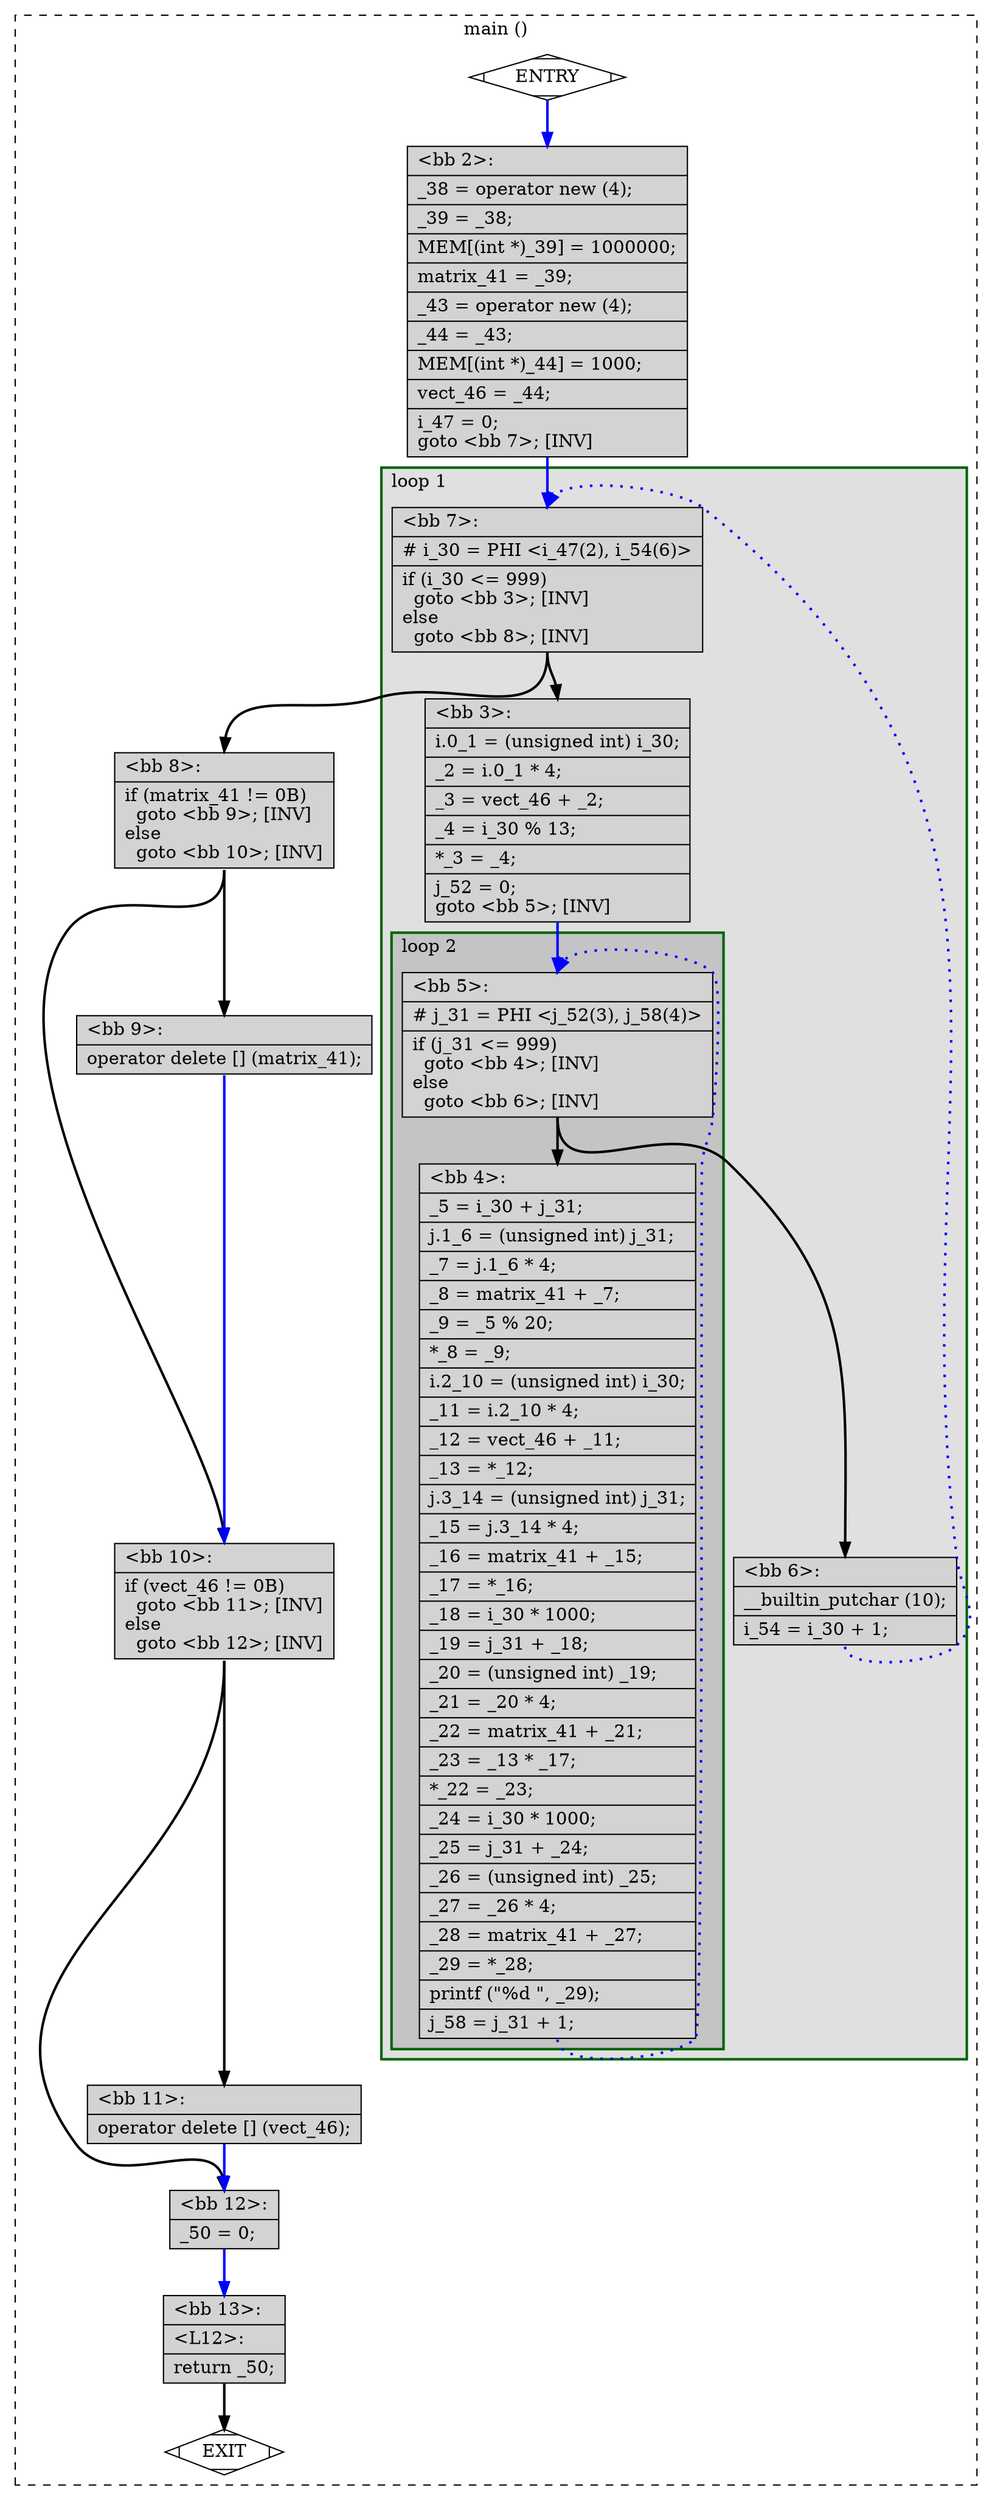 digraph "a-matmul-v2.cpp.029t.einline" {
overlap=false;
subgraph "cluster_main" {
	style="dashed";
	color="black";
	label="main ()";
	subgraph cluster_0_1 {
	style="filled";
	color="darkgreen";
	fillcolor="grey88";
	label="loop 1";
	labeljust=l;
	penwidth=2;
	subgraph cluster_0_2 {
	style="filled";
	color="darkgreen";
	fillcolor="grey77";
	label="loop 2";
	labeljust=l;
	penwidth=2;
	fn_0_basic_block_5 [shape=record,style=filled,fillcolor=lightgrey,label="{\<bb\ 5\>:\l\
|#\ j_31\ =\ PHI\ \<j_52(3),\ j_58(4)\>\l\
|if\ (j_31\ \<=\ 999)\l\
\ \ goto\ \<bb\ 4\>;\ [INV]\l\
else\l\
\ \ goto\ \<bb\ 6\>;\ [INV]\l\
}"];

	fn_0_basic_block_4 [shape=record,style=filled,fillcolor=lightgrey,label="{\<bb\ 4\>:\l\
|_5\ =\ i_30\ +\ j_31;\l\
|j.1_6\ =\ (unsigned\ int)\ j_31;\l\
|_7\ =\ j.1_6\ *\ 4;\l\
|_8\ =\ matrix_41\ +\ _7;\l\
|_9\ =\ _5\ %\ 20;\l\
|*_8\ =\ _9;\l\
|i.2_10\ =\ (unsigned\ int)\ i_30;\l\
|_11\ =\ i.2_10\ *\ 4;\l\
|_12\ =\ vect_46\ +\ _11;\l\
|_13\ =\ *_12;\l\
|j.3_14\ =\ (unsigned\ int)\ j_31;\l\
|_15\ =\ j.3_14\ *\ 4;\l\
|_16\ =\ matrix_41\ +\ _15;\l\
|_17\ =\ *_16;\l\
|_18\ =\ i_30\ *\ 1000;\l\
|_19\ =\ j_31\ +\ _18;\l\
|_20\ =\ (unsigned\ int)\ _19;\l\
|_21\ =\ _20\ *\ 4;\l\
|_22\ =\ matrix_41\ +\ _21;\l\
|_23\ =\ _13\ *\ _17;\l\
|*_22\ =\ _23;\l\
|_24\ =\ i_30\ *\ 1000;\l\
|_25\ =\ j_31\ +\ _24;\l\
|_26\ =\ (unsigned\ int)\ _25;\l\
|_27\ =\ _26\ *\ 4;\l\
|_28\ =\ matrix_41\ +\ _27;\l\
|_29\ =\ *_28;\l\
|printf\ (\"%d\ \",\ _29);\l\
|j_58\ =\ j_31\ +\ 1;\l\
}"];

	}
	fn_0_basic_block_7 [shape=record,style=filled,fillcolor=lightgrey,label="{\<bb\ 7\>:\l\
|#\ i_30\ =\ PHI\ \<i_47(2),\ i_54(6)\>\l\
|if\ (i_30\ \<=\ 999)\l\
\ \ goto\ \<bb\ 3\>;\ [INV]\l\
else\l\
\ \ goto\ \<bb\ 8\>;\ [INV]\l\
}"];

	fn_0_basic_block_3 [shape=record,style=filled,fillcolor=lightgrey,label="{\<bb\ 3\>:\l\
|i.0_1\ =\ (unsigned\ int)\ i_30;\l\
|_2\ =\ i.0_1\ *\ 4;\l\
|_3\ =\ vect_46\ +\ _2;\l\
|_4\ =\ i_30\ %\ 13;\l\
|*_3\ =\ _4;\l\
|j_52\ =\ 0;\l\
goto\ \<bb\ 5\>;\ [INV]\l\
}"];

	fn_0_basic_block_6 [shape=record,style=filled,fillcolor=lightgrey,label="{\<bb\ 6\>:\l\
|__builtin_putchar\ (10);\l\
|i_54\ =\ i_30\ +\ 1;\l\
}"];

	}
	fn_0_basic_block_0 [shape=Mdiamond,style=filled,fillcolor=white,label="ENTRY"];

	fn_0_basic_block_1 [shape=Mdiamond,style=filled,fillcolor=white,label="EXIT"];

	fn_0_basic_block_2 [shape=record,style=filled,fillcolor=lightgrey,label="{\<bb\ 2\>:\l\
|_38\ =\ operator\ new\ (4);\l\
|_39\ =\ _38;\l\
|MEM[(int\ *)_39]\ =\ 1000000;\l\
|matrix_41\ =\ _39;\l\
|_43\ =\ operator\ new\ (4);\l\
|_44\ =\ _43;\l\
|MEM[(int\ *)_44]\ =\ 1000;\l\
|vect_46\ =\ _44;\l\
|i_47\ =\ 0;\l\
goto\ \<bb\ 7\>;\ [INV]\l\
}"];

	fn_0_basic_block_8 [shape=record,style=filled,fillcolor=lightgrey,label="{\<bb\ 8\>:\l\
|if\ (matrix_41\ !=\ 0B)\l\
\ \ goto\ \<bb\ 9\>;\ [INV]\l\
else\l\
\ \ goto\ \<bb\ 10\>;\ [INV]\l\
}"];

	fn_0_basic_block_9 [shape=record,style=filled,fillcolor=lightgrey,label="{\<bb\ 9\>:\l\
|operator\ delete\ []\ (matrix_41);\l\
}"];

	fn_0_basic_block_10 [shape=record,style=filled,fillcolor=lightgrey,label="{\<bb\ 10\>:\l\
|if\ (vect_46\ !=\ 0B)\l\
\ \ goto\ \<bb\ 11\>;\ [INV]\l\
else\l\
\ \ goto\ \<bb\ 12\>;\ [INV]\l\
}"];

	fn_0_basic_block_11 [shape=record,style=filled,fillcolor=lightgrey,label="{\<bb\ 11\>:\l\
|operator\ delete\ []\ (vect_46);\l\
}"];

	fn_0_basic_block_12 [shape=record,style=filled,fillcolor=lightgrey,label="{\<bb\ 12\>:\l\
|_50\ =\ 0;\l\
}"];

	fn_0_basic_block_13 [shape=record,style=filled,fillcolor=lightgrey,label="{\<bb\ 13\>:\l\
|\<L12\>:\l\
|return\ _50;\l\
}"];

	fn_0_basic_block_0:s -> fn_0_basic_block_2:n [style="solid,bold",color=blue,weight=100,constraint=true];
	fn_0_basic_block_2:s -> fn_0_basic_block_7:n [style="solid,bold",color=blue,weight=100,constraint=true];
	fn_0_basic_block_3:s -> fn_0_basic_block_5:n [style="solid,bold",color=blue,weight=100,constraint=true];
	fn_0_basic_block_4:s -> fn_0_basic_block_5:n [style="dotted,bold",color=blue,weight=10,constraint=false];
	fn_0_basic_block_5:s -> fn_0_basic_block_4:n [style="solid,bold",color=black,weight=10,constraint=true];
	fn_0_basic_block_5:s -> fn_0_basic_block_6:n [style="solid,bold",color=black,weight=10,constraint=true];
	fn_0_basic_block_6:s -> fn_0_basic_block_7:n [style="dotted,bold",color=blue,weight=10,constraint=false];
	fn_0_basic_block_7:s -> fn_0_basic_block_3:n [style="solid,bold",color=black,weight=10,constraint=true];
	fn_0_basic_block_7:s -> fn_0_basic_block_8:n [style="solid,bold",color=black,weight=10,constraint=true];
	fn_0_basic_block_8:s -> fn_0_basic_block_9:n [style="solid,bold",color=black,weight=10,constraint=true];
	fn_0_basic_block_8:s -> fn_0_basic_block_10:n [style="solid,bold",color=black,weight=10,constraint=true];
	fn_0_basic_block_9:s -> fn_0_basic_block_10:n [style="solid,bold",color=blue,weight=100,constraint=true];
	fn_0_basic_block_10:s -> fn_0_basic_block_11:n [style="solid,bold",color=black,weight=10,constraint=true];
	fn_0_basic_block_10:s -> fn_0_basic_block_12:n [style="solid,bold",color=black,weight=10,constraint=true];
	fn_0_basic_block_11:s -> fn_0_basic_block_12:n [style="solid,bold",color=blue,weight=100,constraint=true];
	fn_0_basic_block_12:s -> fn_0_basic_block_13:n [style="solid,bold",color=blue,weight=100,constraint=true];
	fn_0_basic_block_13:s -> fn_0_basic_block_1:n [style="solid,bold",color=black,weight=10,constraint=true];
	fn_0_basic_block_0:s -> fn_0_basic_block_1:n [style="invis",constraint=true];
}
}
